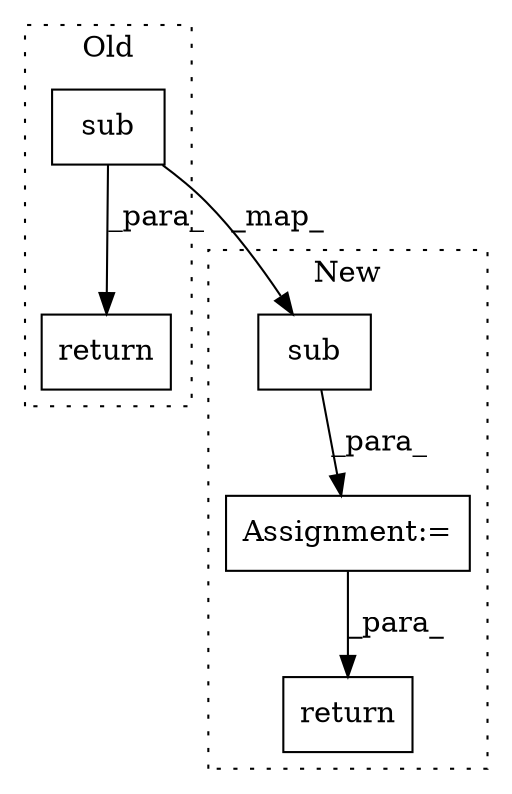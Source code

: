 digraph G {
subgraph cluster0 {
1 [label="sub" a="32" s="8918,8953" l="4,1" shape="box"];
4 [label="return" a="41" s="8904" l="7" shape="box"];
label = "Old";
style="dotted";
}
subgraph cluster1 {
2 [label="sub" a="32" s="8946,8981" l="4,1" shape="box"];
3 [label="Assignment:=" a="7" s="8942" l="1" shape="box"];
5 [label="return" a="41" s="9035" l="7" shape="box"];
label = "New";
style="dotted";
}
1 -> 2 [label="_map_"];
1 -> 4 [label="_para_"];
2 -> 3 [label="_para_"];
3 -> 5 [label="_para_"];
}
